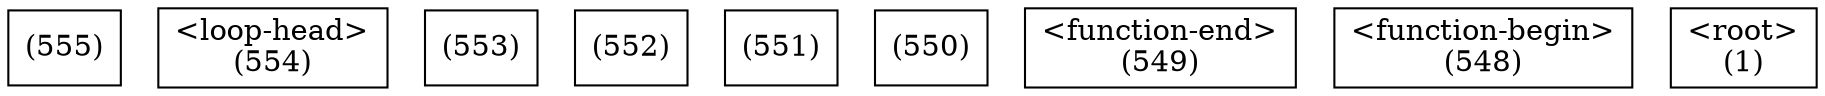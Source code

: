 digraph graphname {
n555 [shape=box,label="(555)"];
n554 [shape=box,label="<loop-head>
(554)"];
n553 [shape=box,label="(553)"];
n552 [shape=box,label="(552)"];
n551 [shape=box,label="(551)"];
n550 [shape=box,label="(550)"];
n549 [shape=box,label="<function-end>
(549)"];
n548 [shape=box,label="<function-begin>
(548)"];
n1 [shape=box,label="<root>
(1)"];
}

